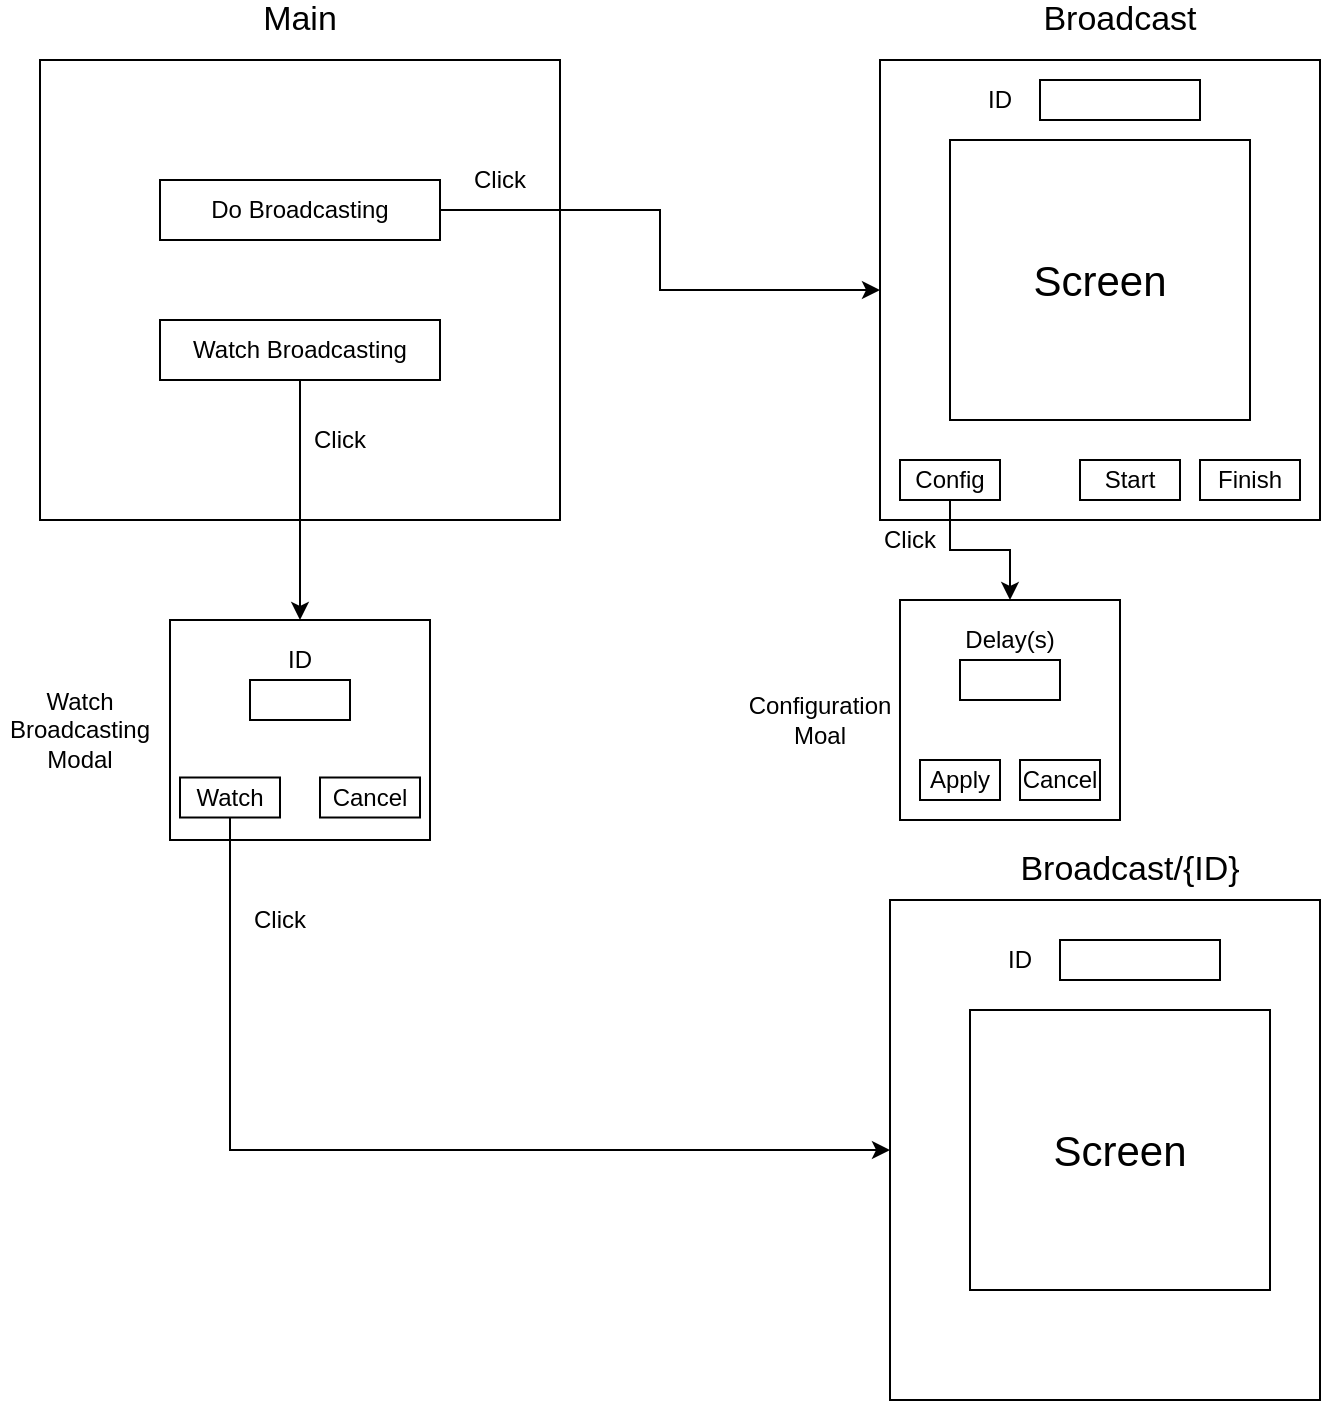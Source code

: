 <mxfile version="13.7.4" type="device"><diagram id="cPxfY26z52n1KWn5TeFD" name="Page-1"><mxGraphModel dx="1422" dy="794" grid="0" gridSize="10" guides="1" tooltips="1" connect="1" arrows="1" fold="1" page="0" pageScale="1" pageWidth="827" pageHeight="1169" math="0" shadow="0"><root><mxCell id="0"/><mxCell id="1" parent="0"/><mxCell id="OxvabwcILtJ5rU54NvTg-1" value="" style="rounded=0;whiteSpace=wrap;html=1;" vertex="1" parent="1"><mxGeometry x="70" y="190" width="260" height="230" as="geometry"/></mxCell><mxCell id="OxvabwcILtJ5rU54NvTg-2" value="&lt;font style=&quot;font-size: 17px&quot;&gt;Main&lt;/font&gt;" style="text;html=1;strokeColor=none;fillColor=none;align=center;verticalAlign=middle;whiteSpace=wrap;rounded=0;" vertex="1" parent="1"><mxGeometry x="150" y="160" width="100" height="20" as="geometry"/></mxCell><mxCell id="OxvabwcILtJ5rU54NvTg-16" style="edgeStyle=orthogonalEdgeStyle;rounded=0;orthogonalLoop=1;jettySize=auto;html=1;exitX=1;exitY=0.5;exitDx=0;exitDy=0;" edge="1" parent="1" source="OxvabwcILtJ5rU54NvTg-3" target="OxvabwcILtJ5rU54NvTg-14"><mxGeometry relative="1" as="geometry"/></mxCell><mxCell id="OxvabwcILtJ5rU54NvTg-3" value="Do Broadcasting" style="rounded=0;whiteSpace=wrap;html=1;" vertex="1" parent="1"><mxGeometry x="130" y="250" width="140" height="30" as="geometry"/></mxCell><mxCell id="OxvabwcILtJ5rU54NvTg-7" style="edgeStyle=orthogonalEdgeStyle;rounded=0;orthogonalLoop=1;jettySize=auto;html=1;exitX=0.5;exitY=1;exitDx=0;exitDy=0;" edge="1" parent="1" source="OxvabwcILtJ5rU54NvTg-4" target="OxvabwcILtJ5rU54NvTg-6"><mxGeometry relative="1" as="geometry"/></mxCell><mxCell id="OxvabwcILtJ5rU54NvTg-4" value="Watch Broadcasting" style="rounded=0;whiteSpace=wrap;html=1;" vertex="1" parent="1"><mxGeometry x="130" y="320" width="140" height="30" as="geometry"/></mxCell><mxCell id="OxvabwcILtJ5rU54NvTg-6" value="" style="rounded=0;whiteSpace=wrap;html=1;" vertex="1" parent="1"><mxGeometry x="135" y="470" width="130" height="110" as="geometry"/></mxCell><mxCell id="OxvabwcILtJ5rU54NvTg-8" value="ID" style="text;html=1;strokeColor=none;fillColor=none;align=center;verticalAlign=middle;whiteSpace=wrap;rounded=0;" vertex="1" parent="1"><mxGeometry x="180" y="480" width="40" height="20" as="geometry"/></mxCell><mxCell id="OxvabwcILtJ5rU54NvTg-9" value="" style="rounded=0;whiteSpace=wrap;html=1;" vertex="1" parent="1"><mxGeometry x="175" y="500" width="50" height="20" as="geometry"/></mxCell><mxCell id="OxvabwcILtJ5rU54NvTg-38" style="edgeStyle=orthogonalEdgeStyle;rounded=0;orthogonalLoop=1;jettySize=auto;html=1;exitX=0.5;exitY=1;exitDx=0;exitDy=0;entryX=0;entryY=0.5;entryDx=0;entryDy=0;" edge="1" parent="1" source="OxvabwcILtJ5rU54NvTg-10" target="OxvabwcILtJ5rU54NvTg-37"><mxGeometry relative="1" as="geometry"/></mxCell><mxCell id="OxvabwcILtJ5rU54NvTg-10" value="Watch" style="rounded=0;whiteSpace=wrap;html=1;" vertex="1" parent="1"><mxGeometry x="140" y="548.75" width="50" height="20" as="geometry"/></mxCell><mxCell id="OxvabwcILtJ5rU54NvTg-11" value="Watch Broadcasting Modal" style="text;html=1;strokeColor=none;fillColor=none;align=center;verticalAlign=middle;whiteSpace=wrap;rounded=0;" vertex="1" parent="1"><mxGeometry x="50" y="501.25" width="80" height="47.5" as="geometry"/></mxCell><mxCell id="OxvabwcILtJ5rU54NvTg-12" value="Click" style="text;html=1;strokeColor=none;fillColor=none;align=center;verticalAlign=middle;whiteSpace=wrap;rounded=0;" vertex="1" parent="1"><mxGeometry x="200" y="370" width="40" height="20" as="geometry"/></mxCell><mxCell id="OxvabwcILtJ5rU54NvTg-13" value="Cancel" style="rounded=0;whiteSpace=wrap;html=1;" vertex="1" parent="1"><mxGeometry x="210" y="548.75" width="50" height="20" as="geometry"/></mxCell><mxCell id="OxvabwcILtJ5rU54NvTg-14" value="" style="rounded=0;whiteSpace=wrap;html=1;" vertex="1" parent="1"><mxGeometry x="490" y="190" width="220" height="230" as="geometry"/></mxCell><mxCell id="OxvabwcILtJ5rU54NvTg-15" value="&lt;span style=&quot;font-size: 17px&quot;&gt;Broadcast&lt;/span&gt;" style="text;html=1;strokeColor=none;fillColor=none;align=center;verticalAlign=middle;whiteSpace=wrap;rounded=0;" vertex="1" parent="1"><mxGeometry x="560" y="160" width="100" height="20" as="geometry"/></mxCell><mxCell id="OxvabwcILtJ5rU54NvTg-17" value="Click" style="text;html=1;strokeColor=none;fillColor=none;align=center;verticalAlign=middle;whiteSpace=wrap;rounded=0;" vertex="1" parent="1"><mxGeometry x="280" y="240" width="40" height="20" as="geometry"/></mxCell><mxCell id="OxvabwcILtJ5rU54NvTg-18" value="ID" style="text;html=1;strokeColor=none;fillColor=none;align=center;verticalAlign=middle;whiteSpace=wrap;rounded=0;" vertex="1" parent="1"><mxGeometry x="530" y="200" width="40" height="20" as="geometry"/></mxCell><mxCell id="OxvabwcILtJ5rU54NvTg-19" value="" style="rounded=0;whiteSpace=wrap;html=1;" vertex="1" parent="1"><mxGeometry x="570" y="200" width="80" height="20" as="geometry"/></mxCell><mxCell id="OxvabwcILtJ5rU54NvTg-20" value="&lt;font style=&quot;font-size: 21px&quot;&gt;Screen&lt;/font&gt;" style="rounded=0;whiteSpace=wrap;html=1;" vertex="1" parent="1"><mxGeometry x="525" y="230" width="150" height="140" as="geometry"/></mxCell><mxCell id="OxvabwcILtJ5rU54NvTg-21" value="Start" style="rounded=0;whiteSpace=wrap;html=1;" vertex="1" parent="1"><mxGeometry x="590" y="390" width="50" height="20" as="geometry"/></mxCell><mxCell id="OxvabwcILtJ5rU54NvTg-22" value="Finish" style="rounded=0;whiteSpace=wrap;html=1;" vertex="1" parent="1"><mxGeometry x="650" y="390" width="50" height="20" as="geometry"/></mxCell><mxCell id="OxvabwcILtJ5rU54NvTg-27" style="edgeStyle=orthogonalEdgeStyle;rounded=0;orthogonalLoop=1;jettySize=auto;html=1;exitX=0.5;exitY=1;exitDx=0;exitDy=0;" edge="1" parent="1" source="OxvabwcILtJ5rU54NvTg-25" target="OxvabwcILtJ5rU54NvTg-26"><mxGeometry relative="1" as="geometry"/></mxCell><mxCell id="OxvabwcILtJ5rU54NvTg-25" value="Config" style="rounded=0;whiteSpace=wrap;html=1;" vertex="1" parent="1"><mxGeometry x="500" y="390" width="50" height="20" as="geometry"/></mxCell><mxCell id="OxvabwcILtJ5rU54NvTg-26" value="" style="rounded=0;whiteSpace=wrap;html=1;" vertex="1" parent="1"><mxGeometry x="500" y="460" width="110" height="110" as="geometry"/></mxCell><mxCell id="OxvabwcILtJ5rU54NvTg-28" value="Delay(s)" style="text;html=1;strokeColor=none;fillColor=none;align=center;verticalAlign=middle;whiteSpace=wrap;rounded=0;" vertex="1" parent="1"><mxGeometry x="535" y="470" width="40" height="20" as="geometry"/></mxCell><mxCell id="OxvabwcILtJ5rU54NvTg-29" value="" style="rounded=0;whiteSpace=wrap;html=1;" vertex="1" parent="1"><mxGeometry x="530" y="490" width="50" height="20" as="geometry"/></mxCell><mxCell id="OxvabwcILtJ5rU54NvTg-31" value="Apply" style="rounded=0;whiteSpace=wrap;html=1;" vertex="1" parent="1"><mxGeometry x="510" y="540" width="40" height="20" as="geometry"/></mxCell><mxCell id="OxvabwcILtJ5rU54NvTg-32" value="Cancel" style="rounded=0;whiteSpace=wrap;html=1;" vertex="1" parent="1"><mxGeometry x="560" y="540" width="40" height="20" as="geometry"/></mxCell><mxCell id="OxvabwcILtJ5rU54NvTg-35" value="Click" style="text;html=1;strokeColor=none;fillColor=none;align=center;verticalAlign=middle;whiteSpace=wrap;rounded=0;" vertex="1" parent="1"><mxGeometry x="485" y="420" width="40" height="20" as="geometry"/></mxCell><mxCell id="OxvabwcILtJ5rU54NvTg-36" value="Configuration&lt;br&gt;Moal" style="text;html=1;strokeColor=none;fillColor=none;align=center;verticalAlign=middle;whiteSpace=wrap;rounded=0;" vertex="1" parent="1"><mxGeometry x="435" y="500" width="50" height="40" as="geometry"/></mxCell><mxCell id="OxvabwcILtJ5rU54NvTg-37" value="" style="rounded=0;whiteSpace=wrap;html=1;" vertex="1" parent="1"><mxGeometry x="495" y="610" width="215" height="250" as="geometry"/></mxCell><mxCell id="OxvabwcILtJ5rU54NvTg-39" value="Click" style="text;html=1;strokeColor=none;fillColor=none;align=center;verticalAlign=middle;whiteSpace=wrap;rounded=0;" vertex="1" parent="1"><mxGeometry x="170" y="610" width="40" height="20" as="geometry"/></mxCell><mxCell id="OxvabwcILtJ5rU54NvTg-40" value="&lt;span style=&quot;font-size: 17px&quot;&gt;Broadcast/{ID}&lt;/span&gt;" style="text;html=1;strokeColor=none;fillColor=none;align=center;verticalAlign=middle;whiteSpace=wrap;rounded=0;" vertex="1" parent="1"><mxGeometry x="565" y="585" width="100" height="20" as="geometry"/></mxCell><mxCell id="OxvabwcILtJ5rU54NvTg-41" value="&lt;font style=&quot;font-size: 21px&quot;&gt;Screen&lt;/font&gt;" style="rounded=0;whiteSpace=wrap;html=1;" vertex="1" parent="1"><mxGeometry x="535" y="665" width="150" height="140" as="geometry"/></mxCell><mxCell id="OxvabwcILtJ5rU54NvTg-42" value="ID" style="text;html=1;strokeColor=none;fillColor=none;align=center;verticalAlign=middle;whiteSpace=wrap;rounded=0;" vertex="1" parent="1"><mxGeometry x="540" y="630" width="40" height="20" as="geometry"/></mxCell><mxCell id="OxvabwcILtJ5rU54NvTg-43" value="" style="rounded=0;whiteSpace=wrap;html=1;" vertex="1" parent="1"><mxGeometry x="580" y="630" width="80" height="20" as="geometry"/></mxCell></root></mxGraphModel></diagram></mxfile>